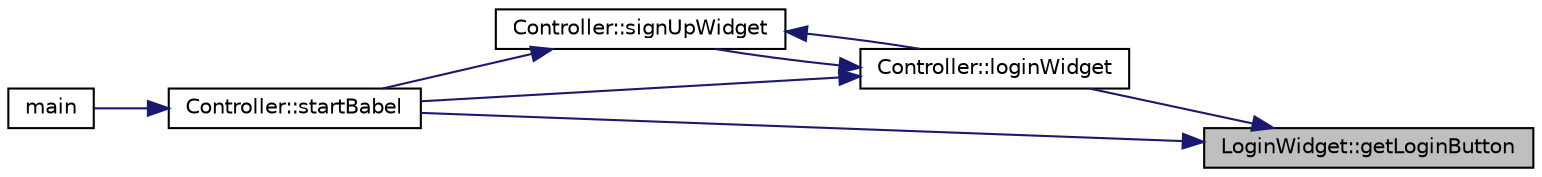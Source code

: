 digraph "LoginWidget::getLoginButton"
{
 // LATEX_PDF_SIZE
  edge [fontname="Helvetica",fontsize="10",labelfontname="Helvetica",labelfontsize="10"];
  node [fontname="Helvetica",fontsize="10",shape=record];
  rankdir="RL";
  Node1 [label="LoginWidget::getLoginButton",height=0.2,width=0.4,color="black", fillcolor="grey75", style="filled", fontcolor="black",tooltip=" "];
  Node1 -> Node2 [dir="back",color="midnightblue",fontsize="10",style="solid"];
  Node2 [label="Controller::loginWidget",height=0.2,width=0.4,color="black", fillcolor="white", style="filled",URL="$classController.html#af68c8ab6e09982d93f1a7bf88646d2ec",tooltip=" "];
  Node2 -> Node3 [dir="back",color="midnightblue",fontsize="10",style="solid"];
  Node3 [label="Controller::signUpWidget",height=0.2,width=0.4,color="black", fillcolor="white", style="filled",URL="$classController.html#ae70620b038939e79ab4657f1a0728d84",tooltip=" "];
  Node3 -> Node2 [dir="back",color="midnightblue",fontsize="10",style="solid"];
  Node3 -> Node4 [dir="back",color="midnightblue",fontsize="10",style="solid"];
  Node4 [label="Controller::startBabel",height=0.2,width=0.4,color="black", fillcolor="white", style="filled",URL="$classController.html#acff084ea54b3982435003fbe6da340ea",tooltip=" "];
  Node4 -> Node5 [dir="back",color="midnightblue",fontsize="10",style="solid"];
  Node5 [label="main",height=0.2,width=0.4,color="black", fillcolor="white", style="filled",URL="$client_2main_8cpp.html#a0ddf1224851353fc92bfbff6f499fa97",tooltip=" "];
  Node2 -> Node4 [dir="back",color="midnightblue",fontsize="10",style="solid"];
  Node1 -> Node4 [dir="back",color="midnightblue",fontsize="10",style="solid"];
}
